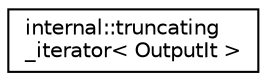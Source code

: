 digraph "Graphical Class Hierarchy"
{
  edge [fontname="Helvetica",fontsize="10",labelfontname="Helvetica",labelfontsize="10"];
  node [fontname="Helvetica",fontsize="10",shape=record];
  rankdir="LR";
  Node1 [label="internal::truncating\l_iterator\< OutputIt \>",height=0.2,width=0.4,color="black", fillcolor="white", style="filled",URL="$classinternal_1_1truncating__iterator.html"];
}
